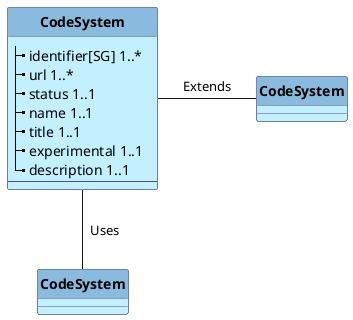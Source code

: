 @startuml
'skinparam linetype ortho
skinparam linetype polyline
hide circle
hide stereotype

'!pragma layout smetana

skinparam class<<MD>> {
 BorderColor DarkSlateGray
 BackgroundColor WhiteSmoke
 HeaderBackgroundColor #909090
}

skinparam class<<TM>> {
 BorderColor #505090
 BackgroundColor APPLICATION
 HeaderBackgroundColor #8bd
}


class "**CodeSystem**" as CS<<TM>> {
    |_ identifier[SG] 1..*   
    |_ url 1..*   
    |_ status 1..1
    |_ name 1..1
    |_ title 1..1
    |_ experimental 1..1    
    |_ description 1..1
    --
}


class "**CodeSystem**" as CSS<<TM>> {
}
class "**CodeSystem**" as CSU<<TM>> {
}


CS - CSS : "  Extends  "

CS -- CSU : "  Uses  "


@enduml